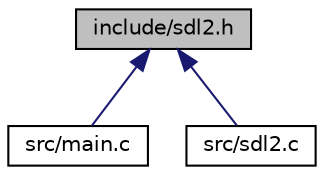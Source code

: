 digraph "include/sdl2.h"
{
 // LATEX_PDF_SIZE
  edge [fontname="Helvetica",fontsize="10",labelfontname="Helvetica",labelfontsize="10"];
  node [fontname="Helvetica",fontsize="10",shape=record];
  Node1 [label="include/sdl2.h",height=0.2,width=0.4,color="black", fillcolor="grey75", style="filled", fontcolor="black",tooltip="Contient la structure SDLContext (gere la taille de la fenetre), enum Event (different evenement decl..."];
  Node1 -> Node2 [dir="back",color="midnightblue",fontsize="10",style="solid",fontname="Helvetica"];
  Node2 [label="src/main.c",height=0.2,width=0.4,color="black", fillcolor="white", style="filled",URL="$main_8c.html",tooltip="fichier contenant tous les test de fonctions : Affiche la grille de jeux Deux mode d'affichage: en mo..."];
  Node1 -> Node3 [dir="back",color="midnightblue",fontsize="10",style="solid",fontname="Helvetica"];
  Node3 [label="src/sdl2.c",height=0.2,width=0.4,color="black", fillcolor="white", style="filled",URL="$sdl2_8c.html",tooltip="fichier contenant les fonctions sdl_init, display_sdl2, event et event_sdl2"];
}
